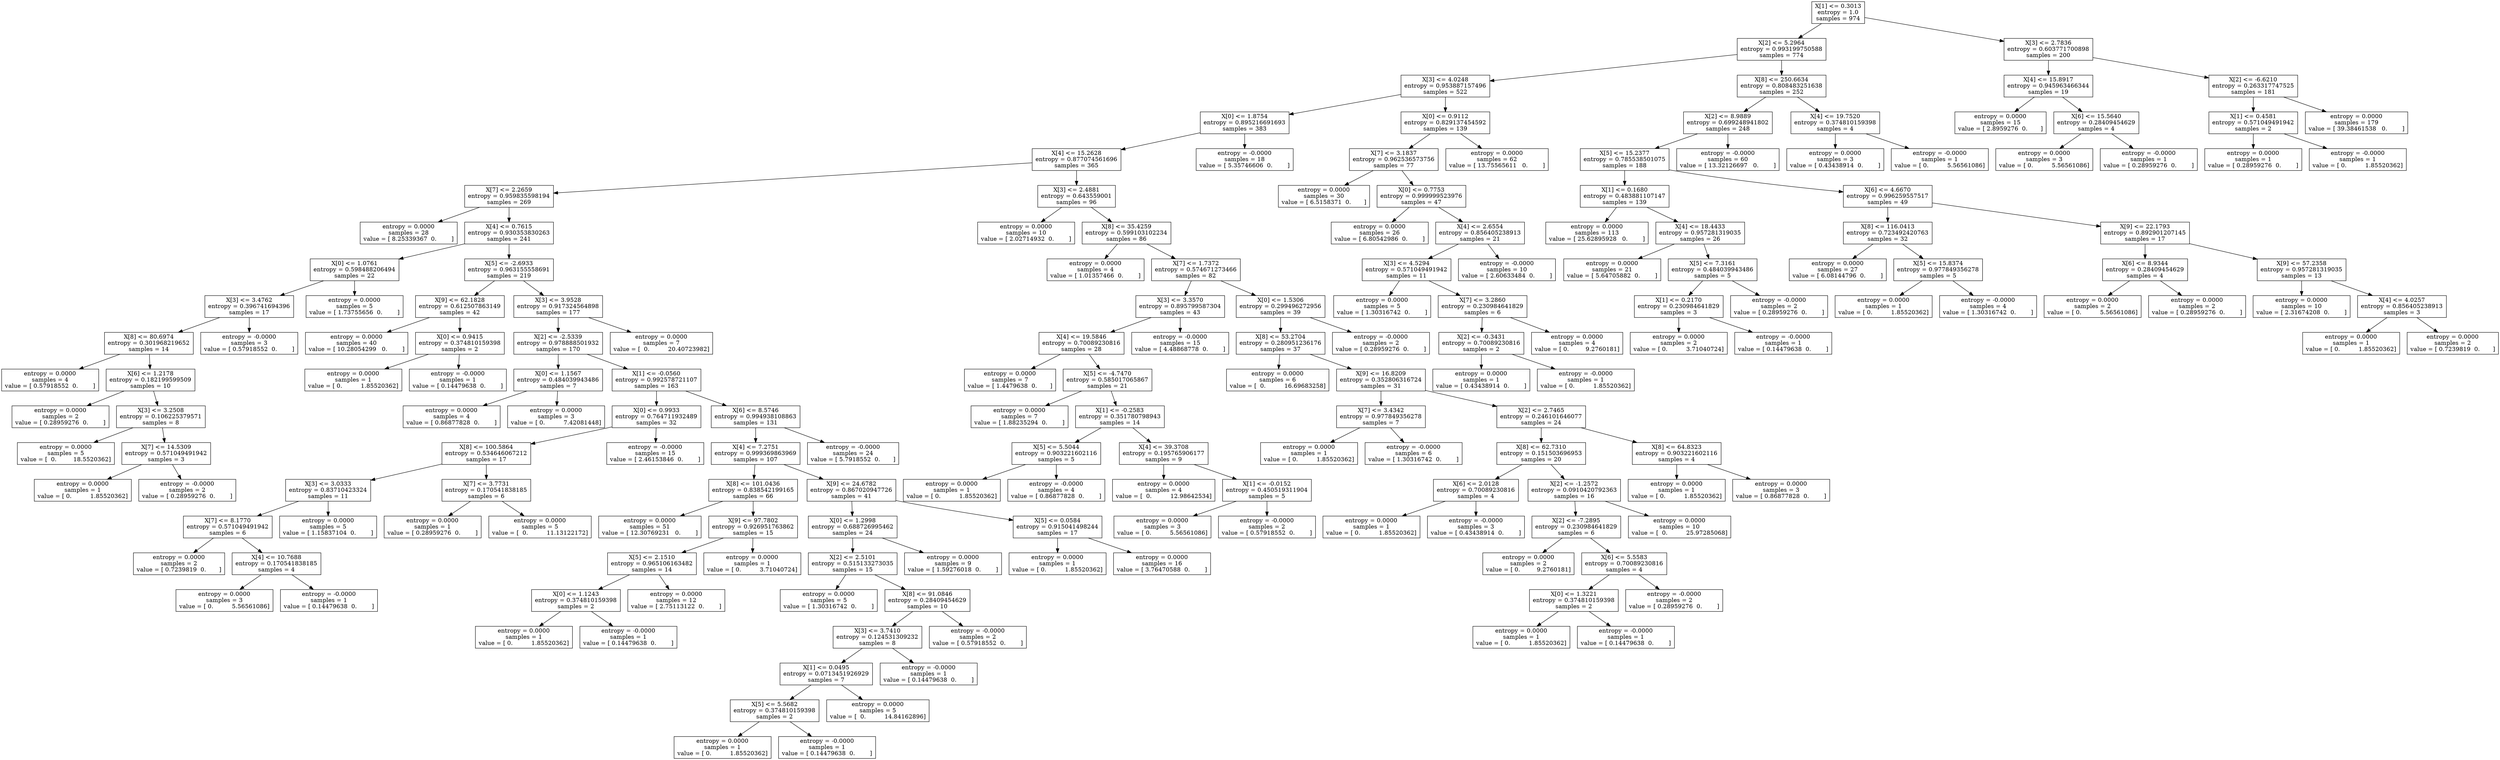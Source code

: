 digraph Tree {
0 [label="X[1] <= 0.3013\nentropy = 1.0\nsamples = 974", shape="box"] ;
1 [label="X[2] <= 5.2964\nentropy = 0.993199750588\nsamples = 774", shape="box"] ;
0 -> 1 ;
2 [label="X[3] <= 4.0248\nentropy = 0.953887157496\nsamples = 522", shape="box"] ;
1 -> 2 ;
3 [label="X[0] <= 1.8754\nentropy = 0.895216691693\nsamples = 383", shape="box"] ;
2 -> 3 ;
4 [label="X[4] <= 15.2628\nentropy = 0.877074561696\nsamples = 365", shape="box"] ;
3 -> 4 ;
5 [label="X[7] <= 2.2659\nentropy = 0.959835598194\nsamples = 269", shape="box"] ;
4 -> 5 ;
6 [label="entropy = 0.0000\nsamples = 28\nvalue = [ 8.25339367  0.        ]", shape="box"] ;
5 -> 6 ;
7 [label="X[4] <= 0.7615\nentropy = 0.930353830263\nsamples = 241", shape="box"] ;
5 -> 7 ;
8 [label="X[0] <= 1.0761\nentropy = 0.598488206494\nsamples = 22", shape="box"] ;
7 -> 8 ;
9 [label="X[3] <= 3.4762\nentropy = 0.396741694396\nsamples = 17", shape="box"] ;
8 -> 9 ;
10 [label="X[8] <= 80.6974\nentropy = 0.301968219652\nsamples = 14", shape="box"] ;
9 -> 10 ;
11 [label="entropy = 0.0000\nsamples = 4\nvalue = [ 0.57918552  0.        ]", shape="box"] ;
10 -> 11 ;
12 [label="X[6] <= 1.2178\nentropy = 0.182199599509\nsamples = 10", shape="box"] ;
10 -> 12 ;
13 [label="entropy = 0.0000\nsamples = 2\nvalue = [ 0.28959276  0.        ]", shape="box"] ;
12 -> 13 ;
14 [label="X[3] <= 3.2508\nentropy = 0.106225379571\nsamples = 8", shape="box"] ;
12 -> 14 ;
15 [label="entropy = 0.0000\nsamples = 5\nvalue = [  0.         18.5520362]", shape="box"] ;
14 -> 15 ;
16 [label="X[7] <= 14.5309\nentropy = 0.571049491942\nsamples = 3", shape="box"] ;
14 -> 16 ;
17 [label="entropy = 0.0000\nsamples = 1\nvalue = [ 0.          1.85520362]", shape="box"] ;
16 -> 17 ;
18 [label="entropy = -0.0000\nsamples = 2\nvalue = [ 0.28959276  0.        ]", shape="box"] ;
16 -> 18 ;
19 [label="entropy = -0.0000\nsamples = 3\nvalue = [ 0.57918552  0.        ]", shape="box"] ;
9 -> 19 ;
20 [label="entropy = 0.0000\nsamples = 5\nvalue = [ 1.73755656  0.        ]", shape="box"] ;
8 -> 20 ;
21 [label="X[5] <= -2.6933\nentropy = 0.963155558691\nsamples = 219", shape="box"] ;
7 -> 21 ;
22 [label="X[9] <= 62.1828\nentropy = 0.612507863149\nsamples = 42", shape="box"] ;
21 -> 22 ;
23 [label="entropy = 0.0000\nsamples = 40\nvalue = [ 10.28054299   0.        ]", shape="box"] ;
22 -> 23 ;
24 [label="X[0] <= 0.9415\nentropy = 0.374810159398\nsamples = 2", shape="box"] ;
22 -> 24 ;
25 [label="entropy = 0.0000\nsamples = 1\nvalue = [ 0.          1.85520362]", shape="box"] ;
24 -> 25 ;
26 [label="entropy = -0.0000\nsamples = 1\nvalue = [ 0.14479638  0.        ]", shape="box"] ;
24 -> 26 ;
27 [label="X[3] <= 3.9528\nentropy = 0.917324564898\nsamples = 177", shape="box"] ;
21 -> 27 ;
28 [label="X[2] <= -2.5339\nentropy = 0.978888501932\nsamples = 170", shape="box"] ;
27 -> 28 ;
29 [label="X[0] <= 1.1567\nentropy = 0.484039943486\nsamples = 7", shape="box"] ;
28 -> 29 ;
30 [label="entropy = 0.0000\nsamples = 4\nvalue = [ 0.86877828  0.        ]", shape="box"] ;
29 -> 30 ;
31 [label="entropy = 0.0000\nsamples = 3\nvalue = [ 0.          7.42081448]", shape="box"] ;
29 -> 31 ;
32 [label="X[1] <= -0.0560\nentropy = 0.992578721107\nsamples = 163", shape="box"] ;
28 -> 32 ;
33 [label="X[0] <= 0.9933\nentropy = 0.764711932489\nsamples = 32", shape="box"] ;
32 -> 33 ;
34 [label="X[8] <= 100.5864\nentropy = 0.534646067212\nsamples = 17", shape="box"] ;
33 -> 34 ;
35 [label="X[3] <= 3.0333\nentropy = 0.83710423324\nsamples = 11", shape="box"] ;
34 -> 35 ;
36 [label="X[7] <= 8.1770\nentropy = 0.571049491942\nsamples = 6", shape="box"] ;
35 -> 36 ;
37 [label="entropy = 0.0000\nsamples = 2\nvalue = [ 0.7239819  0.       ]", shape="box"] ;
36 -> 37 ;
38 [label="X[4] <= 10.7688\nentropy = 0.170541838185\nsamples = 4", shape="box"] ;
36 -> 38 ;
39 [label="entropy = 0.0000\nsamples = 3\nvalue = [ 0.          5.56561086]", shape="box"] ;
38 -> 39 ;
40 [label="entropy = -0.0000\nsamples = 1\nvalue = [ 0.14479638  0.        ]", shape="box"] ;
38 -> 40 ;
41 [label="entropy = 0.0000\nsamples = 5\nvalue = [ 1.15837104  0.        ]", shape="box"] ;
35 -> 41 ;
42 [label="X[7] <= 3.7731\nentropy = 0.170541838185\nsamples = 6", shape="box"] ;
34 -> 42 ;
43 [label="entropy = 0.0000\nsamples = 1\nvalue = [ 0.28959276  0.        ]", shape="box"] ;
42 -> 43 ;
44 [label="entropy = 0.0000\nsamples = 5\nvalue = [  0.          11.13122172]", shape="box"] ;
42 -> 44 ;
45 [label="entropy = -0.0000\nsamples = 15\nvalue = [ 2.46153846  0.        ]", shape="box"] ;
33 -> 45 ;
46 [label="X[6] <= 8.5746\nentropy = 0.994938108863\nsamples = 131", shape="box"] ;
32 -> 46 ;
47 [label="X[4] <= 7.2751\nentropy = 0.999369863969\nsamples = 107", shape="box"] ;
46 -> 47 ;
48 [label="X[8] <= 101.0436\nentropy = 0.838542199165\nsamples = 66", shape="box"] ;
47 -> 48 ;
49 [label="entropy = 0.0000\nsamples = 51\nvalue = [ 12.30769231   0.        ]", shape="box"] ;
48 -> 49 ;
50 [label="X[9] <= 97.7802\nentropy = 0.926951763862\nsamples = 15", shape="box"] ;
48 -> 50 ;
51 [label="X[5] <= 2.1510\nentropy = 0.965106163482\nsamples = 14", shape="box"] ;
50 -> 51 ;
52 [label="X[0] <= 1.1243\nentropy = 0.374810159398\nsamples = 2", shape="box"] ;
51 -> 52 ;
53 [label="entropy = 0.0000\nsamples = 1\nvalue = [ 0.          1.85520362]", shape="box"] ;
52 -> 53 ;
54 [label="entropy = -0.0000\nsamples = 1\nvalue = [ 0.14479638  0.        ]", shape="box"] ;
52 -> 54 ;
55 [label="entropy = 0.0000\nsamples = 12\nvalue = [ 2.75113122  0.        ]", shape="box"] ;
51 -> 55 ;
56 [label="entropy = 0.0000\nsamples = 1\nvalue = [ 0.          3.71040724]", shape="box"] ;
50 -> 56 ;
57 [label="X[9] <= 24.6782\nentropy = 0.867020947726\nsamples = 41", shape="box"] ;
47 -> 57 ;
58 [label="X[0] <= 1.2998\nentropy = 0.688726995462\nsamples = 24", shape="box"] ;
57 -> 58 ;
59 [label="X[2] <= 2.5101\nentropy = 0.515133273035\nsamples = 15", shape="box"] ;
58 -> 59 ;
60 [label="entropy = 0.0000\nsamples = 5\nvalue = [ 1.30316742  0.        ]", shape="box"] ;
59 -> 60 ;
61 [label="X[8] <= 91.0846\nentropy = 0.28409454629\nsamples = 10", shape="box"] ;
59 -> 61 ;
62 [label="X[3] <= 3.7410\nentropy = 0.124531309232\nsamples = 8", shape="box"] ;
61 -> 62 ;
63 [label="X[1] <= 0.0495\nentropy = 0.0713451926929\nsamples = 7", shape="box"] ;
62 -> 63 ;
64 [label="X[5] <= 5.5682\nentropy = 0.374810159398\nsamples = 2", shape="box"] ;
63 -> 64 ;
65 [label="entropy = 0.0000\nsamples = 1\nvalue = [ 0.          1.85520362]", shape="box"] ;
64 -> 65 ;
66 [label="entropy = -0.0000\nsamples = 1\nvalue = [ 0.14479638  0.        ]", shape="box"] ;
64 -> 66 ;
67 [label="entropy = 0.0000\nsamples = 5\nvalue = [  0.          14.84162896]", shape="box"] ;
63 -> 67 ;
68 [label="entropy = -0.0000\nsamples = 1\nvalue = [ 0.14479638  0.        ]", shape="box"] ;
62 -> 68 ;
69 [label="entropy = -0.0000\nsamples = 2\nvalue = [ 0.57918552  0.        ]", shape="box"] ;
61 -> 69 ;
70 [label="entropy = 0.0000\nsamples = 9\nvalue = [ 1.59276018  0.        ]", shape="box"] ;
58 -> 70 ;
71 [label="X[5] <= 0.0584\nentropy = 0.915041498244\nsamples = 17", shape="box"] ;
57 -> 71 ;
72 [label="entropy = 0.0000\nsamples = 1\nvalue = [ 0.          1.85520362]", shape="box"] ;
71 -> 72 ;
73 [label="entropy = 0.0000\nsamples = 16\nvalue = [ 3.76470588  0.        ]", shape="box"] ;
71 -> 73 ;
74 [label="entropy = -0.0000\nsamples = 24\nvalue = [ 5.7918552  0.       ]", shape="box"] ;
46 -> 74 ;
75 [label="entropy = 0.0000\nsamples = 7\nvalue = [  0.          20.40723982]", shape="box"] ;
27 -> 75 ;
76 [label="X[3] <= 2.4881\nentropy = 0.643559001\nsamples = 96", shape="box"] ;
4 -> 76 ;
77 [label="entropy = 0.0000\nsamples = 10\nvalue = [ 2.02714932  0.        ]", shape="box"] ;
76 -> 77 ;
78 [label="X[8] <= 35.4259\nentropy = 0.599103102234\nsamples = 86", shape="box"] ;
76 -> 78 ;
79 [label="entropy = 0.0000\nsamples = 4\nvalue = [ 1.01357466  0.        ]", shape="box"] ;
78 -> 79 ;
80 [label="X[7] <= 1.7372\nentropy = 0.574671273466\nsamples = 82", shape="box"] ;
78 -> 80 ;
81 [label="X[3] <= 3.3570\nentropy = 0.895799587304\nsamples = 43", shape="box"] ;
80 -> 81 ;
82 [label="X[4] <= 19.5846\nentropy = 0.70089230816\nsamples = 28", shape="box"] ;
81 -> 82 ;
83 [label="entropy = 0.0000\nsamples = 7\nvalue = [ 1.4479638  0.       ]", shape="box"] ;
82 -> 83 ;
84 [label="X[5] <= -4.7470\nentropy = 0.585017065867\nsamples = 21", shape="box"] ;
82 -> 84 ;
85 [label="entropy = 0.0000\nsamples = 7\nvalue = [ 1.88235294  0.        ]", shape="box"] ;
84 -> 85 ;
86 [label="X[1] <= -0.2583\nentropy = 0.351780798943\nsamples = 14", shape="box"] ;
84 -> 86 ;
87 [label="X[5] <= 5.5044\nentropy = 0.903221602116\nsamples = 5", shape="box"] ;
86 -> 87 ;
88 [label="entropy = 0.0000\nsamples = 1\nvalue = [ 0.          1.85520362]", shape="box"] ;
87 -> 88 ;
89 [label="entropy = -0.0000\nsamples = 4\nvalue = [ 0.86877828  0.        ]", shape="box"] ;
87 -> 89 ;
90 [label="X[4] <= 39.3708\nentropy = 0.195765906177\nsamples = 9", shape="box"] ;
86 -> 90 ;
91 [label="entropy = 0.0000\nsamples = 4\nvalue = [  0.          12.98642534]", shape="box"] ;
90 -> 91 ;
92 [label="X[1] <= -0.0152\nentropy = 0.450519311904\nsamples = 5", shape="box"] ;
90 -> 92 ;
93 [label="entropy = 0.0000\nsamples = 3\nvalue = [ 0.          5.56561086]", shape="box"] ;
92 -> 93 ;
94 [label="entropy = -0.0000\nsamples = 2\nvalue = [ 0.57918552  0.        ]", shape="box"] ;
92 -> 94 ;
95 [label="entropy = -0.0000\nsamples = 15\nvalue = [ 4.48868778  0.        ]", shape="box"] ;
81 -> 95 ;
96 [label="X[0] <= 1.5306\nentropy = 0.299496272956\nsamples = 39", shape="box"] ;
80 -> 96 ;
97 [label="X[8] <= 53.2704\nentropy = 0.280951236176\nsamples = 37", shape="box"] ;
96 -> 97 ;
98 [label="entropy = 0.0000\nsamples = 6\nvalue = [  0.          16.69683258]", shape="box"] ;
97 -> 98 ;
99 [label="X[9] <= 16.8209\nentropy = 0.352806316724\nsamples = 31", shape="box"] ;
97 -> 99 ;
100 [label="X[7] <= 3.4342\nentropy = 0.977849356278\nsamples = 7", shape="box"] ;
99 -> 100 ;
101 [label="entropy = 0.0000\nsamples = 1\nvalue = [ 0.          1.85520362]", shape="box"] ;
100 -> 101 ;
102 [label="entropy = -0.0000\nsamples = 6\nvalue = [ 1.30316742  0.        ]", shape="box"] ;
100 -> 102 ;
103 [label="X[2] <= 2.7465\nentropy = 0.246101646077\nsamples = 24", shape="box"] ;
99 -> 103 ;
104 [label="X[8] <= 62.7310\nentropy = 0.151503696953\nsamples = 20", shape="box"] ;
103 -> 104 ;
105 [label="X[6] <= 2.0128\nentropy = 0.70089230816\nsamples = 4", shape="box"] ;
104 -> 105 ;
106 [label="entropy = 0.0000\nsamples = 1\nvalue = [ 0.          1.85520362]", shape="box"] ;
105 -> 106 ;
107 [label="entropy = -0.0000\nsamples = 3\nvalue = [ 0.43438914  0.        ]", shape="box"] ;
105 -> 107 ;
108 [label="X[2] <= -1.2572\nentropy = 0.0910420792363\nsamples = 16", shape="box"] ;
104 -> 108 ;
109 [label="X[2] <= -7.2895\nentropy = 0.230984641829\nsamples = 6", shape="box"] ;
108 -> 109 ;
110 [label="entropy = 0.0000\nsamples = 2\nvalue = [ 0.         9.2760181]", shape="box"] ;
109 -> 110 ;
111 [label="X[6] <= 5.5583\nentropy = 0.70089230816\nsamples = 4", shape="box"] ;
109 -> 111 ;
112 [label="X[0] <= 1.3221\nentropy = 0.374810159398\nsamples = 2", shape="box"] ;
111 -> 112 ;
113 [label="entropy = 0.0000\nsamples = 1\nvalue = [ 0.          1.85520362]", shape="box"] ;
112 -> 113 ;
114 [label="entropy = -0.0000\nsamples = 1\nvalue = [ 0.14479638  0.        ]", shape="box"] ;
112 -> 114 ;
115 [label="entropy = -0.0000\nsamples = 2\nvalue = [ 0.28959276  0.        ]", shape="box"] ;
111 -> 115 ;
116 [label="entropy = 0.0000\nsamples = 10\nvalue = [  0.          25.97285068]", shape="box"] ;
108 -> 116 ;
117 [label="X[8] <= 64.8323\nentropy = 0.903221602116\nsamples = 4", shape="box"] ;
103 -> 117 ;
118 [label="entropy = 0.0000\nsamples = 1\nvalue = [ 0.          1.85520362]", shape="box"] ;
117 -> 118 ;
119 [label="entropy = 0.0000\nsamples = 3\nvalue = [ 0.86877828  0.        ]", shape="box"] ;
117 -> 119 ;
120 [label="entropy = -0.0000\nsamples = 2\nvalue = [ 0.28959276  0.        ]", shape="box"] ;
96 -> 120 ;
121 [label="entropy = -0.0000\nsamples = 18\nvalue = [ 5.35746606  0.        ]", shape="box"] ;
3 -> 121 ;
122 [label="X[0] <= 0.9112\nentropy = 0.829137454592\nsamples = 139", shape="box"] ;
2 -> 122 ;
123 [label="X[7] <= 3.1837\nentropy = 0.962536573756\nsamples = 77", shape="box"] ;
122 -> 123 ;
124 [label="entropy = 0.0000\nsamples = 30\nvalue = [ 6.5158371  0.       ]", shape="box"] ;
123 -> 124 ;
125 [label="X[0] <= 0.7753\nentropy = 0.999999523976\nsamples = 47", shape="box"] ;
123 -> 125 ;
126 [label="entropy = 0.0000\nsamples = 26\nvalue = [ 6.80542986  0.        ]", shape="box"] ;
125 -> 126 ;
127 [label="X[4] <= 2.6554\nentropy = 0.856405238913\nsamples = 21", shape="box"] ;
125 -> 127 ;
128 [label="X[3] <= 4.5294\nentropy = 0.571049491942\nsamples = 11", shape="box"] ;
127 -> 128 ;
129 [label="entropy = 0.0000\nsamples = 5\nvalue = [ 1.30316742  0.        ]", shape="box"] ;
128 -> 129 ;
130 [label="X[7] <= 3.2860\nentropy = 0.230984641829\nsamples = 6", shape="box"] ;
128 -> 130 ;
131 [label="X[2] <= -0.3431\nentropy = 0.70089230816\nsamples = 2", shape="box"] ;
130 -> 131 ;
132 [label="entropy = 0.0000\nsamples = 1\nvalue = [ 0.43438914  0.        ]", shape="box"] ;
131 -> 132 ;
133 [label="entropy = -0.0000\nsamples = 1\nvalue = [ 0.          1.85520362]", shape="box"] ;
131 -> 133 ;
134 [label="entropy = 0.0000\nsamples = 4\nvalue = [ 0.         9.2760181]", shape="box"] ;
130 -> 134 ;
135 [label="entropy = -0.0000\nsamples = 10\nvalue = [ 2.60633484  0.        ]", shape="box"] ;
127 -> 135 ;
136 [label="entropy = 0.0000\nsamples = 62\nvalue = [ 13.75565611   0.        ]", shape="box"] ;
122 -> 136 ;
137 [label="X[8] <= 250.6634\nentropy = 0.808483251638\nsamples = 252", shape="box"] ;
1 -> 137 ;
138 [label="X[2] <= 8.9889\nentropy = 0.699248941802\nsamples = 248", shape="box"] ;
137 -> 138 ;
139 [label="X[5] <= 15.2377\nentropy = 0.785538501075\nsamples = 188", shape="box"] ;
138 -> 139 ;
140 [label="X[1] <= 0.1680\nentropy = 0.483881107147\nsamples = 139", shape="box"] ;
139 -> 140 ;
141 [label="entropy = 0.0000\nsamples = 113\nvalue = [ 25.62895928   0.        ]", shape="box"] ;
140 -> 141 ;
142 [label="X[4] <= 18.4433\nentropy = 0.957281319035\nsamples = 26", shape="box"] ;
140 -> 142 ;
143 [label="entropy = 0.0000\nsamples = 21\nvalue = [ 5.64705882  0.        ]", shape="box"] ;
142 -> 143 ;
144 [label="X[5] <= 7.3161\nentropy = 0.484039943486\nsamples = 5", shape="box"] ;
142 -> 144 ;
145 [label="X[1] <= 0.2170\nentropy = 0.230984641829\nsamples = 3", shape="box"] ;
144 -> 145 ;
146 [label="entropy = 0.0000\nsamples = 2\nvalue = [ 0.          3.71040724]", shape="box"] ;
145 -> 146 ;
147 [label="entropy = -0.0000\nsamples = 1\nvalue = [ 0.14479638  0.        ]", shape="box"] ;
145 -> 147 ;
148 [label="entropy = -0.0000\nsamples = 2\nvalue = [ 0.28959276  0.        ]", shape="box"] ;
144 -> 148 ;
149 [label="X[6] <= 4.6670\nentropy = 0.996259557517\nsamples = 49", shape="box"] ;
139 -> 149 ;
150 [label="X[8] <= 116.0413\nentropy = 0.723492420763\nsamples = 32", shape="box"] ;
149 -> 150 ;
151 [label="entropy = 0.0000\nsamples = 27\nvalue = [ 6.08144796  0.        ]", shape="box"] ;
150 -> 151 ;
152 [label="X[5] <= 15.8374\nentropy = 0.977849356278\nsamples = 5", shape="box"] ;
150 -> 152 ;
153 [label="entropy = 0.0000\nsamples = 1\nvalue = [ 0.          1.85520362]", shape="box"] ;
152 -> 153 ;
154 [label="entropy = -0.0000\nsamples = 4\nvalue = [ 1.30316742  0.        ]", shape="box"] ;
152 -> 154 ;
155 [label="X[9] <= 22.1793\nentropy = 0.892901207145\nsamples = 17", shape="box"] ;
149 -> 155 ;
156 [label="X[6] <= 8.9344\nentropy = 0.28409454629\nsamples = 4", shape="box"] ;
155 -> 156 ;
157 [label="entropy = 0.0000\nsamples = 2\nvalue = [ 0.          5.56561086]", shape="box"] ;
156 -> 157 ;
158 [label="entropy = 0.0000\nsamples = 2\nvalue = [ 0.28959276  0.        ]", shape="box"] ;
156 -> 158 ;
159 [label="X[9] <= 57.2358\nentropy = 0.957281319035\nsamples = 13", shape="box"] ;
155 -> 159 ;
160 [label="entropy = 0.0000\nsamples = 10\nvalue = [ 2.31674208  0.        ]", shape="box"] ;
159 -> 160 ;
161 [label="X[4] <= 4.0257\nentropy = 0.856405238913\nsamples = 3", shape="box"] ;
159 -> 161 ;
162 [label="entropy = 0.0000\nsamples = 1\nvalue = [ 0.          1.85520362]", shape="box"] ;
161 -> 162 ;
163 [label="entropy = 0.0000\nsamples = 2\nvalue = [ 0.7239819  0.       ]", shape="box"] ;
161 -> 163 ;
164 [label="entropy = -0.0000\nsamples = 60\nvalue = [ 13.32126697   0.        ]", shape="box"] ;
138 -> 164 ;
165 [label="X[4] <= 19.7520\nentropy = 0.374810159398\nsamples = 4", shape="box"] ;
137 -> 165 ;
166 [label="entropy = 0.0000\nsamples = 3\nvalue = [ 0.43438914  0.        ]", shape="box"] ;
165 -> 166 ;
167 [label="entropy = -0.0000\nsamples = 1\nvalue = [ 0.          5.56561086]", shape="box"] ;
165 -> 167 ;
168 [label="X[3] <= 2.7836\nentropy = 0.603771700898\nsamples = 200", shape="box"] ;
0 -> 168 ;
169 [label="X[4] <= 15.8917\nentropy = 0.945963466344\nsamples = 19", shape="box"] ;
168 -> 169 ;
170 [label="entropy = 0.0000\nsamples = 15\nvalue = [ 2.8959276  0.       ]", shape="box"] ;
169 -> 170 ;
171 [label="X[6] <= 15.5640\nentropy = 0.28409454629\nsamples = 4", shape="box"] ;
169 -> 171 ;
172 [label="entropy = 0.0000\nsamples = 3\nvalue = [ 0.          5.56561086]", shape="box"] ;
171 -> 172 ;
173 [label="entropy = -0.0000\nsamples = 1\nvalue = [ 0.28959276  0.        ]", shape="box"] ;
171 -> 173 ;
174 [label="X[2] <= -6.6210\nentropy = 0.263317747525\nsamples = 181", shape="box"] ;
168 -> 174 ;
175 [label="X[1] <= 0.4581\nentropy = 0.571049491942\nsamples = 2", shape="box"] ;
174 -> 175 ;
176 [label="entropy = 0.0000\nsamples = 1\nvalue = [ 0.28959276  0.        ]", shape="box"] ;
175 -> 176 ;
177 [label="entropy = -0.0000\nsamples = 1\nvalue = [ 0.          1.85520362]", shape="box"] ;
175 -> 177 ;
178 [label="entropy = 0.0000\nsamples = 179\nvalue = [ 39.38461538   0.        ]", shape="box"] ;
174 -> 178 ;
}